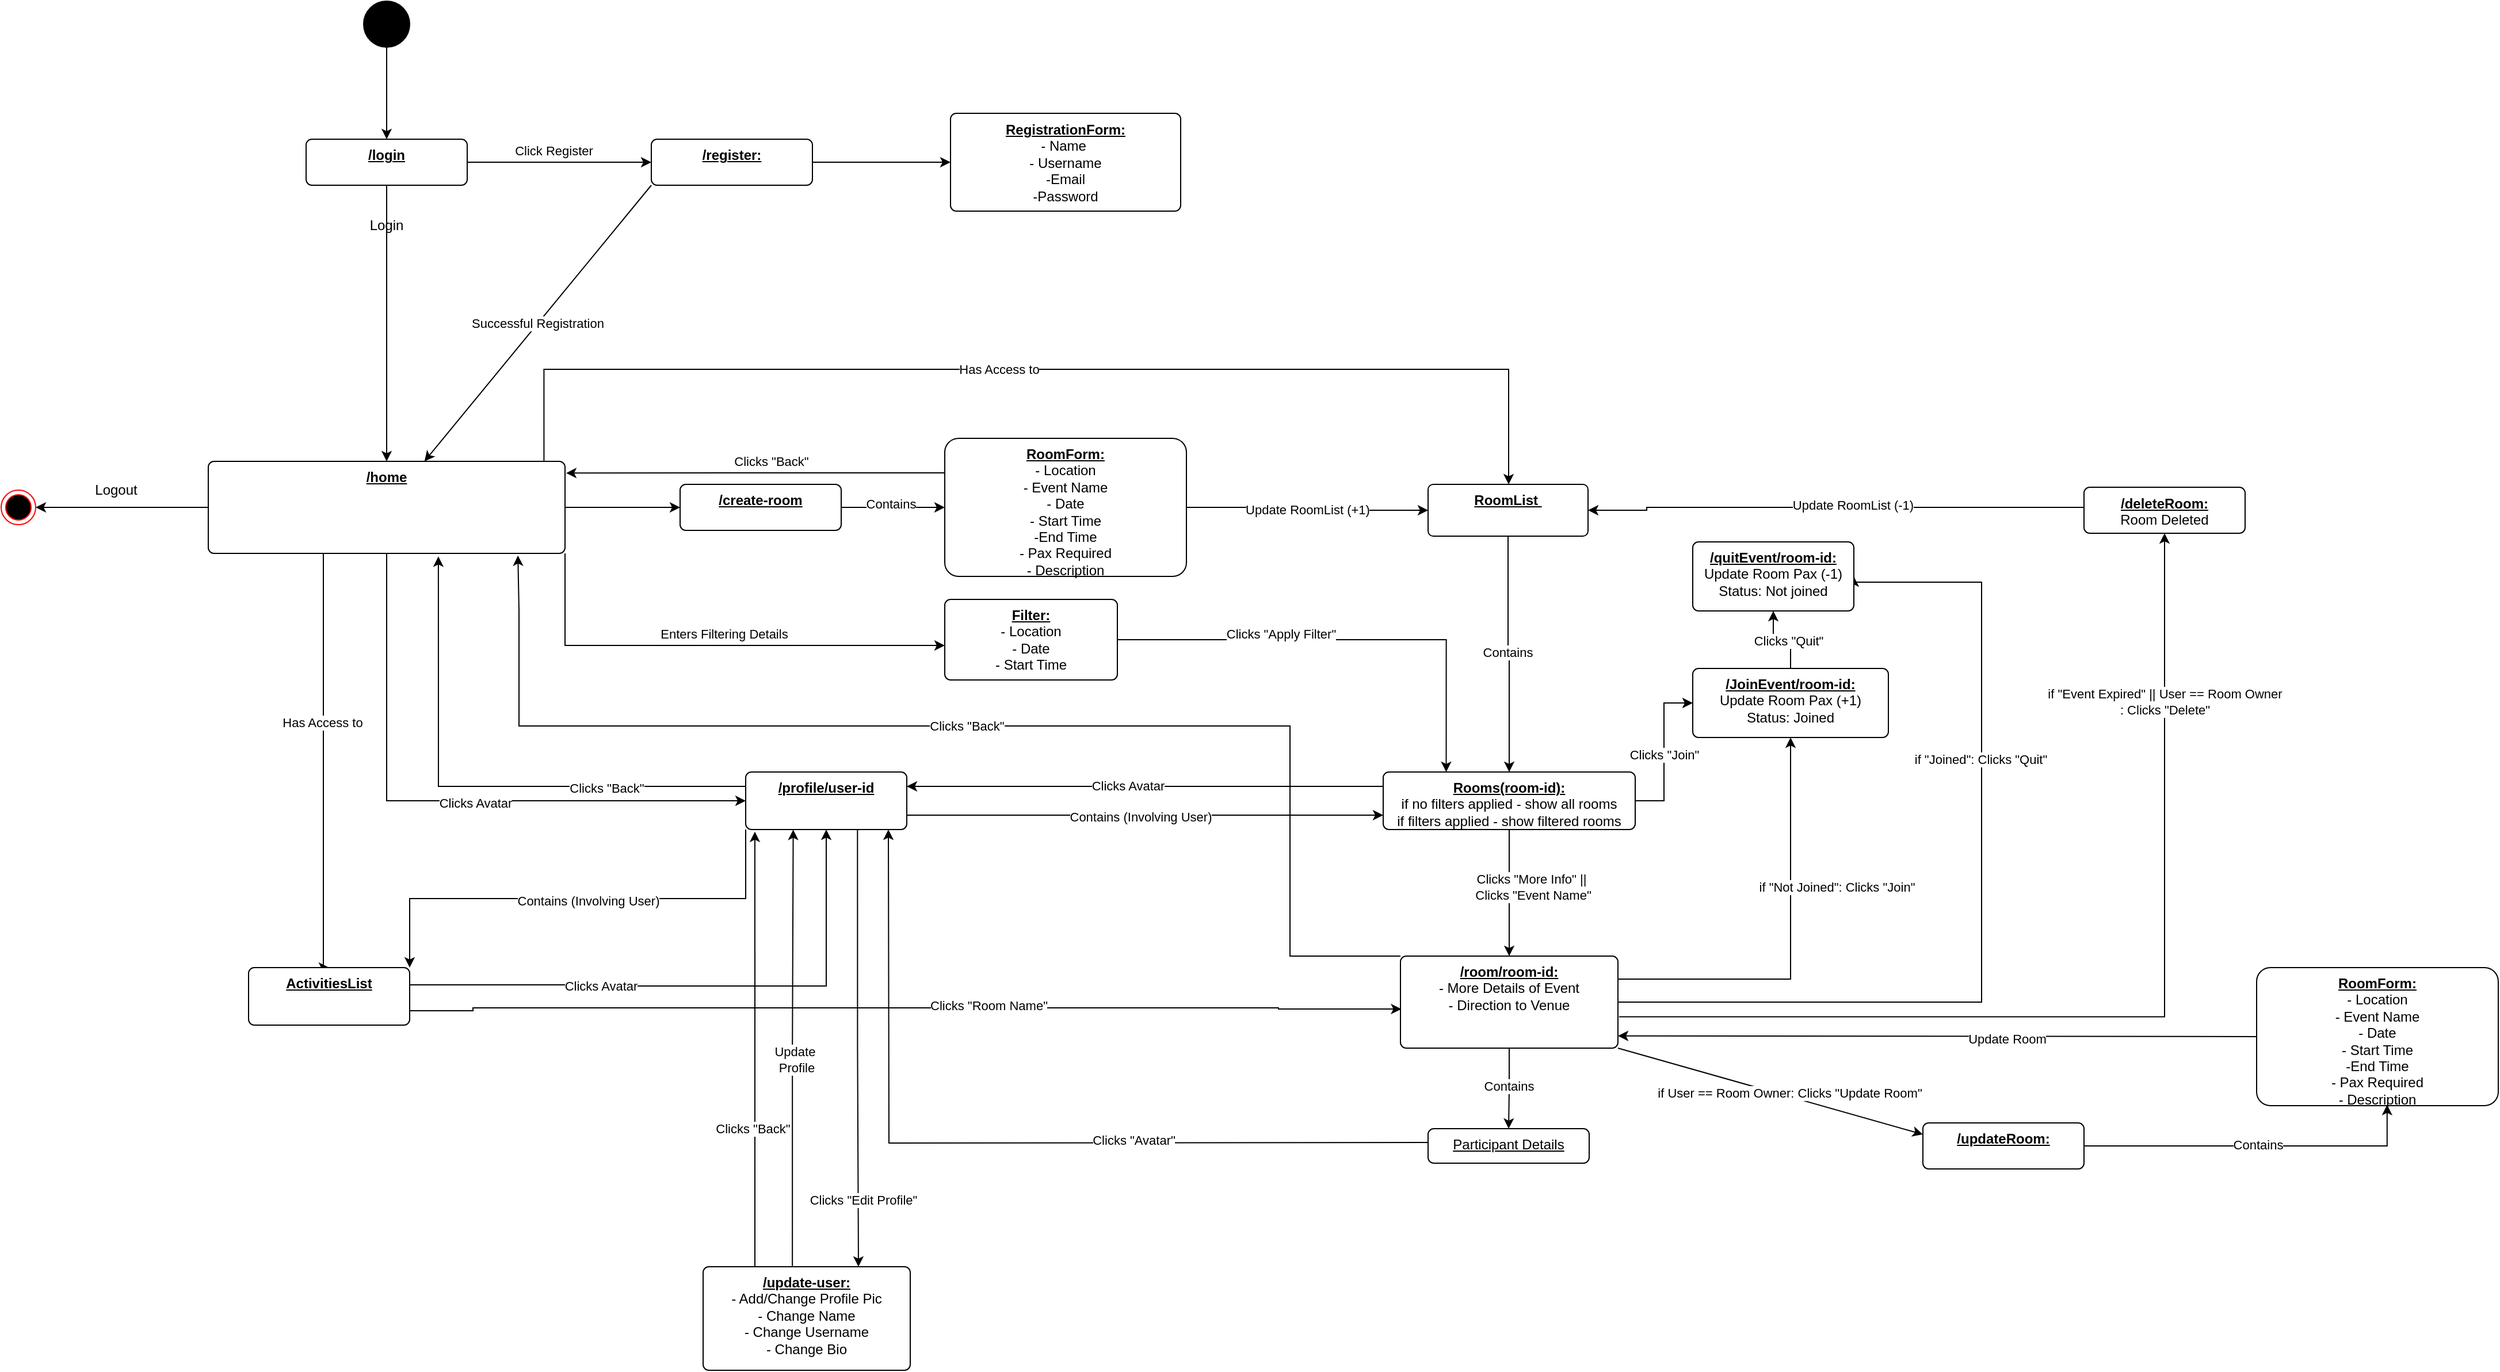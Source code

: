 <mxfile version="24.8.2">
  <diagram name="Page-1" id="kY_4-UehaZQfXs6YiRf7">
    <mxGraphModel dx="2391" dy="2523" grid="1" gridSize="10" guides="1" tooltips="1" connect="1" arrows="1" fold="1" page="1" pageScale="1" pageWidth="827" pageHeight="1169" math="0" shadow="0">
      <root>
        <mxCell id="0" />
        <mxCell id="1" parent="0" />
        <mxCell id="8T5PM7vIkm9oIY1M5KxE-1" style="edgeStyle=orthogonalEdgeStyle;rounded=0;orthogonalLoop=1;jettySize=auto;html=1;entryX=0.5;entryY=0;entryDx=0;entryDy=0;" edge="1" parent="1" source="8T5PM7vIkm9oIY1M5KxE-4" target="8T5PM7vIkm9oIY1M5KxE-12">
          <mxGeometry relative="1" as="geometry" />
        </mxCell>
        <mxCell id="8T5PM7vIkm9oIY1M5KxE-2" style="edgeStyle=orthogonalEdgeStyle;rounded=0;orthogonalLoop=1;jettySize=auto;html=1;entryX=0;entryY=0.5;entryDx=0;entryDy=0;" edge="1" parent="1" source="8T5PM7vIkm9oIY1M5KxE-4" target="8T5PM7vIkm9oIY1M5KxE-28">
          <mxGeometry relative="1" as="geometry" />
        </mxCell>
        <mxCell id="8T5PM7vIkm9oIY1M5KxE-3" value="Click Register" style="edgeLabel;html=1;align=center;verticalAlign=middle;resizable=0;points=[];" vertex="1" connectable="0" parent="8T5PM7vIkm9oIY1M5KxE-2">
          <mxGeometry y="-1" relative="1" as="geometry">
            <mxPoint x="-5" y="-11" as="offset" />
          </mxGeometry>
        </mxCell>
        <mxCell id="8T5PM7vIkm9oIY1M5KxE-4" value="&lt;b&gt;&lt;u&gt;/login&lt;/u&gt;&lt;/b&gt;" style="html=1;align=center;verticalAlign=top;rounded=1;absoluteArcSize=1;arcSize=10;dashed=0;whiteSpace=wrap;" vertex="1" parent="1">
          <mxGeometry x="305" y="40" width="140" height="40" as="geometry" />
        </mxCell>
        <mxCell id="8T5PM7vIkm9oIY1M5KxE-5" style="edgeStyle=orthogonalEdgeStyle;rounded=0;orthogonalLoop=1;jettySize=auto;html=1;entryX=0;entryY=0.5;entryDx=0;entryDy=0;exitX=0.5;exitY=1;exitDx=0;exitDy=0;" edge="1" parent="1" source="8T5PM7vIkm9oIY1M5KxE-12" target="8T5PM7vIkm9oIY1M5KxE-19">
          <mxGeometry relative="1" as="geometry">
            <mxPoint x="360" y="500" as="sourcePoint" />
          </mxGeometry>
        </mxCell>
        <mxCell id="8T5PM7vIkm9oIY1M5KxE-6" value="Clicks Avatar" style="edgeLabel;html=1;align=center;verticalAlign=middle;resizable=0;points=[];" vertex="1" connectable="0" parent="8T5PM7vIkm9oIY1M5KxE-5">
          <mxGeometry x="0.109" y="-2" relative="1" as="geometry">
            <mxPoint as="offset" />
          </mxGeometry>
        </mxCell>
        <mxCell id="8T5PM7vIkm9oIY1M5KxE-7" style="edgeStyle=orthogonalEdgeStyle;rounded=0;orthogonalLoop=1;jettySize=auto;html=1;exitX=0.319;exitY=0.981;exitDx=0;exitDy=0;exitPerimeter=0;entryX=0.5;entryY=0;entryDx=0;entryDy=0;" edge="1" parent="1" source="8T5PM7vIkm9oIY1M5KxE-12" target="8T5PM7vIkm9oIY1M5KxE-65">
          <mxGeometry relative="1" as="geometry">
            <mxPoint x="320" y="430" as="sourcePoint" />
            <mxPoint x="320" y="660" as="targetPoint" />
            <Array as="points">
              <mxPoint x="320" y="399" />
            </Array>
          </mxGeometry>
        </mxCell>
        <mxCell id="8T5PM7vIkm9oIY1M5KxE-8" value="Has Access to" style="edgeLabel;html=1;align=center;verticalAlign=middle;resizable=0;points=[];" vertex="1" connectable="0" parent="8T5PM7vIkm9oIY1M5KxE-7">
          <mxGeometry x="-0.189" y="-1" relative="1" as="geometry">
            <mxPoint as="offset" />
          </mxGeometry>
        </mxCell>
        <mxCell id="8T5PM7vIkm9oIY1M5KxE-9" style="edgeStyle=orthogonalEdgeStyle;rounded=0;orthogonalLoop=1;jettySize=auto;html=1;exitX=1;exitY=1;exitDx=0;exitDy=0;" edge="1" parent="1" source="8T5PM7vIkm9oIY1M5KxE-12">
          <mxGeometry relative="1" as="geometry">
            <mxPoint x="860" y="480" as="targetPoint" />
            <Array as="points">
              <mxPoint x="530" y="480" />
              <mxPoint x="818" y="480" />
            </Array>
          </mxGeometry>
        </mxCell>
        <mxCell id="8T5PM7vIkm9oIY1M5KxE-10" value="Enters Filtering Details" style="edgeLabel;html=1;align=center;verticalAlign=middle;resizable=0;points=[];" vertex="1" connectable="0" parent="8T5PM7vIkm9oIY1M5KxE-9">
          <mxGeometry x="0.061" y="-1" relative="1" as="geometry">
            <mxPoint y="-11" as="offset" />
          </mxGeometry>
        </mxCell>
        <mxCell id="8T5PM7vIkm9oIY1M5KxE-11" style="edgeStyle=orthogonalEdgeStyle;rounded=0;orthogonalLoop=1;jettySize=auto;html=1;entryX=1;entryY=0.5;entryDx=0;entryDy=0;" edge="1" parent="1" source="8T5PM7vIkm9oIY1M5KxE-12" target="8T5PM7vIkm9oIY1M5KxE-33">
          <mxGeometry relative="1" as="geometry" />
        </mxCell>
        <mxCell id="8T5PM7vIkm9oIY1M5KxE-12" value="&lt;b&gt;&lt;u&gt;/home&lt;/u&gt;&lt;/b&gt;" style="html=1;align=center;verticalAlign=top;rounded=1;absoluteArcSize=1;arcSize=10;dashed=0;whiteSpace=wrap;" vertex="1" parent="1">
          <mxGeometry x="220" y="320" width="310" height="80" as="geometry" />
        </mxCell>
        <mxCell id="8T5PM7vIkm9oIY1M5KxE-13" style="edgeStyle=orthogonalEdgeStyle;rounded=0;orthogonalLoop=1;jettySize=auto;html=1;entryX=0.75;entryY=0;entryDx=0;entryDy=0;exitX=0.694;exitY=1.003;exitDx=0;exitDy=0;exitPerimeter=0;" edge="1" parent="1" source="8T5PM7vIkm9oIY1M5KxE-19" target="8T5PM7vIkm9oIY1M5KxE-81">
          <mxGeometry relative="1" as="geometry">
            <mxPoint x="721.667" y="970" as="targetPoint" />
            <Array as="points" />
          </mxGeometry>
        </mxCell>
        <mxCell id="8T5PM7vIkm9oIY1M5KxE-14" value="Clicks &quot;Edit Profile&quot;" style="edgeLabel;html=1;align=center;verticalAlign=middle;resizable=0;points=[];" vertex="1" connectable="0" parent="8T5PM7vIkm9oIY1M5KxE-13">
          <mxGeometry x="0.698" y="4" relative="1" as="geometry">
            <mxPoint y="-1" as="offset" />
          </mxGeometry>
        </mxCell>
        <mxCell id="8T5PM7vIkm9oIY1M5KxE-15" style="edgeStyle=orthogonalEdgeStyle;rounded=0;orthogonalLoop=1;jettySize=auto;html=1;exitX=1;exitY=0.75;exitDx=0;exitDy=0;entryX=0;entryY=0.75;entryDx=0;entryDy=0;" edge="1" parent="1" source="8T5PM7vIkm9oIY1M5KxE-19" target="8T5PM7vIkm9oIY1M5KxE-26">
          <mxGeometry relative="1" as="geometry" />
        </mxCell>
        <mxCell id="8T5PM7vIkm9oIY1M5KxE-16" value="Contains (Involving User)" style="edgeLabel;html=1;align=center;verticalAlign=middle;resizable=0;points=[];" vertex="1" connectable="0" parent="8T5PM7vIkm9oIY1M5KxE-15">
          <mxGeometry x="0.126" y="-1" relative="1" as="geometry">
            <mxPoint x="-30" as="offset" />
          </mxGeometry>
        </mxCell>
        <mxCell id="8T5PM7vIkm9oIY1M5KxE-17" style="edgeStyle=orthogonalEdgeStyle;rounded=0;orthogonalLoop=1;jettySize=auto;html=1;exitX=0;exitY=1;exitDx=0;exitDy=0;entryX=1;entryY=0;entryDx=0;entryDy=0;" edge="1" parent="1" source="8T5PM7vIkm9oIY1M5KxE-19" target="8T5PM7vIkm9oIY1M5KxE-65">
          <mxGeometry relative="1" as="geometry" />
        </mxCell>
        <mxCell id="8T5PM7vIkm9oIY1M5KxE-18" value="Contains (Involving User)" style="edgeLabel;html=1;align=center;verticalAlign=middle;resizable=0;points=[];" vertex="1" connectable="0" parent="8T5PM7vIkm9oIY1M5KxE-17">
          <mxGeometry x="-0.347" y="2" relative="1" as="geometry">
            <mxPoint x="-63" as="offset" />
          </mxGeometry>
        </mxCell>
        <mxCell id="8T5PM7vIkm9oIY1M5KxE-19" value="&lt;b&gt;&lt;u&gt;/profile/user-id&lt;/u&gt;&lt;/b&gt;" style="html=1;align=center;verticalAlign=top;rounded=1;absoluteArcSize=1;arcSize=10;dashed=0;whiteSpace=wrap;" vertex="1" parent="1">
          <mxGeometry x="687" y="590" width="140" height="50" as="geometry" />
        </mxCell>
        <mxCell id="8T5PM7vIkm9oIY1M5KxE-20" value="" style="edgeStyle=orthogonalEdgeStyle;rounded=0;orthogonalLoop=1;jettySize=auto;html=1;exitX=0;exitY=0.25;exitDx=0;exitDy=0;entryX=1;entryY=0.25;entryDx=0;entryDy=0;" edge="1" parent="1" source="8T5PM7vIkm9oIY1M5KxE-26" target="8T5PM7vIkm9oIY1M5KxE-19">
          <mxGeometry relative="1" as="geometry" />
        </mxCell>
        <mxCell id="8T5PM7vIkm9oIY1M5KxE-21" value="Clicks Avatar" style="edgeLabel;html=1;align=center;verticalAlign=middle;resizable=0;points=[];" vertex="1" connectable="0" parent="8T5PM7vIkm9oIY1M5KxE-20">
          <mxGeometry x="0.073" y="-1" relative="1" as="geometry">
            <mxPoint as="offset" />
          </mxGeometry>
        </mxCell>
        <mxCell id="8T5PM7vIkm9oIY1M5KxE-22" style="edgeStyle=orthogonalEdgeStyle;rounded=0;orthogonalLoop=1;jettySize=auto;html=1;entryX=0;entryY=0.5;entryDx=0;entryDy=0;" edge="1" parent="1" source="8T5PM7vIkm9oIY1M5KxE-26" target="8T5PM7vIkm9oIY1M5KxE-48">
          <mxGeometry relative="1" as="geometry" />
        </mxCell>
        <mxCell id="8T5PM7vIkm9oIY1M5KxE-23" value="Clicks &quot;Join&quot;" style="edgeLabel;html=1;align=center;verticalAlign=middle;resizable=0;points=[];" vertex="1" connectable="0" parent="8T5PM7vIkm9oIY1M5KxE-22">
          <mxGeometry x="-0.026" relative="1" as="geometry">
            <mxPoint as="offset" />
          </mxGeometry>
        </mxCell>
        <mxCell id="8T5PM7vIkm9oIY1M5KxE-24" style="edgeStyle=orthogonalEdgeStyle;rounded=0;orthogonalLoop=1;jettySize=auto;html=1;entryX=0.5;entryY=0;entryDx=0;entryDy=0;" edge="1" parent="1" source="8T5PM7vIkm9oIY1M5KxE-26" target="8T5PM7vIkm9oIY1M5KxE-59">
          <mxGeometry relative="1" as="geometry" />
        </mxCell>
        <mxCell id="8T5PM7vIkm9oIY1M5KxE-25" value="Clicks &quot;More Info&quot; ||&amp;nbsp;&lt;div&gt;Clicks &quot;Event Name&quot;&lt;/div&gt;" style="edgeLabel;html=1;align=center;verticalAlign=middle;resizable=0;points=[];" vertex="1" connectable="0" parent="8T5PM7vIkm9oIY1M5KxE-24">
          <mxGeometry x="-0.088" relative="1" as="geometry">
            <mxPoint x="20" as="offset" />
          </mxGeometry>
        </mxCell>
        <mxCell id="8T5PM7vIkm9oIY1M5KxE-26" value="&lt;u&gt;&lt;b&gt;Rooms(room-id):&lt;/b&gt;&lt;/u&gt;&lt;div&gt;if no filters applied - show all rooms&lt;/div&gt;&lt;div&gt;if filters applied - show filtered rooms&lt;/div&gt;" style="html=1;align=center;verticalAlign=top;rounded=1;absoluteArcSize=1;arcSize=10;dashed=0;whiteSpace=wrap;" vertex="1" parent="1">
          <mxGeometry x="1241" y="590" width="219" height="50" as="geometry" />
        </mxCell>
        <mxCell id="8T5PM7vIkm9oIY1M5KxE-27" style="edgeStyle=orthogonalEdgeStyle;rounded=0;orthogonalLoop=1;jettySize=auto;html=1;entryX=0;entryY=0.5;entryDx=0;entryDy=0;" edge="1" parent="1" source="8T5PM7vIkm9oIY1M5KxE-28" target="8T5PM7vIkm9oIY1M5KxE-84">
          <mxGeometry relative="1" as="geometry">
            <mxPoint x="850" y="60.0" as="targetPoint" />
          </mxGeometry>
        </mxCell>
        <mxCell id="8T5PM7vIkm9oIY1M5KxE-28" value="&lt;b&gt;&lt;u&gt;/register:&lt;/u&gt;&lt;/b&gt;&lt;div&gt;&lt;br&gt;&lt;/div&gt;" style="html=1;align=center;verticalAlign=top;rounded=1;absoluteArcSize=1;arcSize=10;dashed=0;whiteSpace=wrap;" vertex="1" parent="1">
          <mxGeometry x="605" y="40" width="140" height="40" as="geometry" />
        </mxCell>
        <mxCell id="8T5PM7vIkm9oIY1M5KxE-29" value="Login" style="text;html=1;align=center;verticalAlign=middle;whiteSpace=wrap;rounded=0;" vertex="1" parent="1">
          <mxGeometry x="345" y="100" width="60" height="30" as="geometry" />
        </mxCell>
        <mxCell id="8T5PM7vIkm9oIY1M5KxE-30" value="Logout" style="text;html=1;align=center;verticalAlign=middle;whiteSpace=wrap;rounded=0;" vertex="1" parent="1">
          <mxGeometry x="110" y="330" width="60" height="30" as="geometry" />
        </mxCell>
        <mxCell id="8T5PM7vIkm9oIY1M5KxE-31" style="edgeStyle=orthogonalEdgeStyle;rounded=0;orthogonalLoop=1;jettySize=auto;html=1;entryX=0.5;entryY=0;entryDx=0;entryDy=0;" edge="1" parent="1" source="8T5PM7vIkm9oIY1M5KxE-32" target="8T5PM7vIkm9oIY1M5KxE-4">
          <mxGeometry relative="1" as="geometry" />
        </mxCell>
        <mxCell id="8T5PM7vIkm9oIY1M5KxE-32" value="" style="shape=ellipse;html=1;fillColor=strokeColor;fontSize=18;fontColor=#ffffff;" vertex="1" parent="1">
          <mxGeometry x="355" y="-80" width="40" height="40" as="geometry" />
        </mxCell>
        <mxCell id="8T5PM7vIkm9oIY1M5KxE-33" value="" style="ellipse;html=1;shape=endState;fillColor=#000000;strokeColor=#ff0000;" vertex="1" parent="1">
          <mxGeometry x="40" y="345" width="30" height="30" as="geometry" />
        </mxCell>
        <mxCell id="8T5PM7vIkm9oIY1M5KxE-34" value="Successful Registration" style="endArrow=classic;html=1;rounded=0;exitX=0;exitY=1;exitDx=0;exitDy=0;" edge="1" parent="1" source="8T5PM7vIkm9oIY1M5KxE-28" target="8T5PM7vIkm9oIY1M5KxE-12">
          <mxGeometry width="50" height="50" relative="1" as="geometry">
            <mxPoint x="515" y="350" as="sourcePoint" />
            <mxPoint x="535" y="160" as="targetPoint" />
          </mxGeometry>
        </mxCell>
        <mxCell id="8T5PM7vIkm9oIY1M5KxE-35" value="" style="endArrow=classic;html=1;rounded=0;exitX=1;exitY=0.5;exitDx=0;exitDy=0;entryX=0;entryY=0.5;entryDx=0;entryDy=0;" edge="1" parent="1" source="8T5PM7vIkm9oIY1M5KxE-12" target="8T5PM7vIkm9oIY1M5KxE-38">
          <mxGeometry width="50" height="50" relative="1" as="geometry">
            <mxPoint x="570" y="380" as="sourcePoint" />
            <mxPoint x="620" y="360" as="targetPoint" />
          </mxGeometry>
        </mxCell>
        <mxCell id="8T5PM7vIkm9oIY1M5KxE-36" value="" style="edgeStyle=orthogonalEdgeStyle;rounded=0;orthogonalLoop=1;jettySize=auto;html=1;" edge="1" parent="1" source="8T5PM7vIkm9oIY1M5KxE-38" target="8T5PM7vIkm9oIY1M5KxE-40">
          <mxGeometry relative="1" as="geometry" />
        </mxCell>
        <mxCell id="8T5PM7vIkm9oIY1M5KxE-37" value="Contains" style="edgeLabel;html=1;align=center;verticalAlign=middle;resizable=0;points=[];" vertex="1" connectable="0" parent="8T5PM7vIkm9oIY1M5KxE-36">
          <mxGeometry x="-0.056" y="3" relative="1" as="geometry">
            <mxPoint as="offset" />
          </mxGeometry>
        </mxCell>
        <mxCell id="8T5PM7vIkm9oIY1M5KxE-38" value="&lt;b&gt;&lt;u&gt;/create-room&lt;/u&gt;&lt;/b&gt;" style="html=1;align=center;verticalAlign=top;rounded=1;absoluteArcSize=1;arcSize=10;dashed=0;whiteSpace=wrap;" vertex="1" parent="1">
          <mxGeometry x="630" y="340" width="140" height="40" as="geometry" />
        </mxCell>
        <mxCell id="8T5PM7vIkm9oIY1M5KxE-39" value="Update RoomList (+1)" style="edgeStyle=orthogonalEdgeStyle;rounded=0;orthogonalLoop=1;jettySize=auto;html=1;" edge="1" parent="1" source="8T5PM7vIkm9oIY1M5KxE-40" target="8T5PM7vIkm9oIY1M5KxE-45">
          <mxGeometry x="0.004" relative="1" as="geometry">
            <mxPoint as="offset" />
          </mxGeometry>
        </mxCell>
        <mxCell id="8T5PM7vIkm9oIY1M5KxE-40" value="&lt;b&gt;&lt;u&gt;RoomForm:&lt;/u&gt;&lt;/b&gt;&lt;div&gt;- Location&lt;/div&gt;&lt;div&gt;- Event Name&lt;/div&gt;&lt;div&gt;- Date&lt;/div&gt;&lt;div&gt;- Start Time&lt;/div&gt;&lt;div&gt;-End Time&lt;/div&gt;&lt;div&gt;- Pax Required&lt;/div&gt;&lt;div&gt;- Description&lt;/div&gt;" style="rounded=1;whiteSpace=wrap;html=1;verticalAlign=top;arcSize=10;dashed=0;" vertex="1" parent="1">
          <mxGeometry x="860" y="300" width="210" height="120" as="geometry" />
        </mxCell>
        <mxCell id="8T5PM7vIkm9oIY1M5KxE-41" value="" style="edgeStyle=orthogonalEdgeStyle;rounded=0;orthogonalLoop=1;jettySize=auto;html=1;" edge="1" parent="1" source="8T5PM7vIkm9oIY1M5KxE-45" target="8T5PM7vIkm9oIY1M5KxE-26">
          <mxGeometry relative="1" as="geometry" />
        </mxCell>
        <mxCell id="8T5PM7vIkm9oIY1M5KxE-42" value="Contains" style="edgeLabel;html=1;align=center;verticalAlign=middle;resizable=0;points=[];" vertex="1" connectable="0" parent="8T5PM7vIkm9oIY1M5KxE-41">
          <mxGeometry x="-0.019" y="-1" relative="1" as="geometry">
            <mxPoint as="offset" />
          </mxGeometry>
        </mxCell>
        <mxCell id="8T5PM7vIkm9oIY1M5KxE-43" style="edgeStyle=orthogonalEdgeStyle;rounded=0;orthogonalLoop=1;jettySize=auto;html=1;entryX=0.5;entryY=0;entryDx=0;entryDy=0;exitX=0.941;exitY=-0.008;exitDx=0;exitDy=0;exitPerimeter=0;" edge="1" parent="1" source="8T5PM7vIkm9oIY1M5KxE-12" target="8T5PM7vIkm9oIY1M5KxE-45">
          <mxGeometry relative="1" as="geometry">
            <mxPoint x="1310" y="300" as="targetPoint" />
            <mxPoint x="1310.5" y="140" as="sourcePoint" />
            <Array as="points">
              <mxPoint x="512" y="240" />
              <mxPoint x="1350" y="240" />
              <mxPoint x="1350" y="340" />
            </Array>
          </mxGeometry>
        </mxCell>
        <mxCell id="8T5PM7vIkm9oIY1M5KxE-44" value="Has Access to" style="edgeLabel;html=1;align=center;verticalAlign=middle;resizable=0;points=[];" vertex="1" connectable="0" parent="8T5PM7vIkm9oIY1M5KxE-43">
          <mxGeometry x="-0.068" relative="1" as="geometry">
            <mxPoint as="offset" />
          </mxGeometry>
        </mxCell>
        <mxCell id="8T5PM7vIkm9oIY1M5KxE-45" value="&lt;b&gt;&lt;u&gt;RoomList&amp;nbsp;&lt;/u&gt;&lt;/b&gt;" style="rounded=1;whiteSpace=wrap;html=1;verticalAlign=top;arcSize=10;dashed=0;" vertex="1" parent="1">
          <mxGeometry x="1280" y="340" width="139" height="45" as="geometry" />
        </mxCell>
        <mxCell id="8T5PM7vIkm9oIY1M5KxE-46" style="edgeStyle=orthogonalEdgeStyle;rounded=0;orthogonalLoop=1;jettySize=auto;html=1;entryX=0.5;entryY=1;entryDx=0;entryDy=0;" edge="1" parent="1" source="8T5PM7vIkm9oIY1M5KxE-48" target="8T5PM7vIkm9oIY1M5KxE-60">
          <mxGeometry relative="1" as="geometry">
            <mxPoint x="1580" y="440" as="targetPoint" />
          </mxGeometry>
        </mxCell>
        <mxCell id="8T5PM7vIkm9oIY1M5KxE-47" value="Clicks &quot;Quit&quot;" style="edgeLabel;html=1;align=center;verticalAlign=middle;resizable=0;points=[];" vertex="1" connectable="0" parent="8T5PM7vIkm9oIY1M5KxE-46">
          <mxGeometry x="-0.167" y="1" relative="1" as="geometry">
            <mxPoint as="offset" />
          </mxGeometry>
        </mxCell>
        <mxCell id="8T5PM7vIkm9oIY1M5KxE-48" value="&lt;div&gt;&lt;b&gt;&lt;u&gt;/JoinEvent/room-id:&lt;/u&gt;&lt;/b&gt;&lt;/div&gt;Update Room Pax (+1)&lt;div&gt;Status: Joined&lt;/div&gt;" style="html=1;align=center;verticalAlign=top;rounded=1;absoluteArcSize=1;arcSize=10;dashed=0;whiteSpace=wrap;" vertex="1" parent="1">
          <mxGeometry x="1510" y="500" width="170" height="60" as="geometry" />
        </mxCell>
        <mxCell id="8T5PM7vIkm9oIY1M5KxE-49" style="edgeStyle=orthogonalEdgeStyle;rounded=0;orthogonalLoop=1;jettySize=auto;html=1;entryX=0.5;entryY=1;entryDx=0;entryDy=0;exitX=1;exitY=0.25;exitDx=0;exitDy=0;" edge="1" parent="1" source="8T5PM7vIkm9oIY1M5KxE-59" target="8T5PM7vIkm9oIY1M5KxE-48">
          <mxGeometry relative="1" as="geometry" />
        </mxCell>
        <mxCell id="8T5PM7vIkm9oIY1M5KxE-50" value="if &quot;Not Joined&quot;: Clicks &quot;Join&quot;" style="edgeLabel;html=1;align=center;verticalAlign=middle;resizable=0;points=[];" vertex="1" connectable="0" parent="8T5PM7vIkm9oIY1M5KxE-49">
          <mxGeometry x="-0.353" relative="1" as="geometry">
            <mxPoint x="73" y="-80" as="offset" />
          </mxGeometry>
        </mxCell>
        <mxCell id="8T5PM7vIkm9oIY1M5KxE-51" style="edgeStyle=orthogonalEdgeStyle;rounded=0;orthogonalLoop=1;jettySize=auto;html=1;entryX=1;entryY=0.5;entryDx=0;entryDy=0;" edge="1" parent="1" source="8T5PM7vIkm9oIY1M5KxE-59" target="8T5PM7vIkm9oIY1M5KxE-60">
          <mxGeometry relative="1" as="geometry">
            <mxPoint x="1760" y="360" as="targetPoint" />
            <mxPoint x="1410" y="790" as="sourcePoint" />
            <Array as="points">
              <mxPoint x="1761" y="790" />
              <mxPoint x="1761" y="425" />
            </Array>
          </mxGeometry>
        </mxCell>
        <mxCell id="8T5PM7vIkm9oIY1M5KxE-52" value="if &quot;Joined&quot;: Clicks &quot;Quit&quot;" style="edgeLabel;html=1;align=center;verticalAlign=middle;resizable=0;points=[];" vertex="1" connectable="0" parent="8T5PM7vIkm9oIY1M5KxE-51">
          <mxGeometry x="0.324" y="1" relative="1" as="geometry">
            <mxPoint as="offset" />
          </mxGeometry>
        </mxCell>
        <mxCell id="8T5PM7vIkm9oIY1M5KxE-53" style="edgeStyle=orthogonalEdgeStyle;rounded=0;orthogonalLoop=1;jettySize=auto;html=1;exitX=0;exitY=0;exitDx=0;exitDy=0;entryX=0.868;entryY=1.023;entryDx=0;entryDy=0;entryPerimeter=0;" edge="1" parent="1" source="8T5PM7vIkm9oIY1M5KxE-59" target="8T5PM7vIkm9oIY1M5KxE-12">
          <mxGeometry relative="1" as="geometry">
            <mxPoint x="540" y="490" as="targetPoint" />
            <Array as="points">
              <mxPoint x="1160" y="750" />
              <mxPoint x="1160" y="550" />
              <mxPoint x="490" y="550" />
              <mxPoint x="490" y="450" />
              <mxPoint x="489" y="450" />
            </Array>
          </mxGeometry>
        </mxCell>
        <mxCell id="8T5PM7vIkm9oIY1M5KxE-54" value="Clicks &quot;Back&quot;" style="edgeLabel;html=1;align=center;verticalAlign=middle;resizable=0;points=[];" vertex="1" connectable="0" parent="8T5PM7vIkm9oIY1M5KxE-53">
          <mxGeometry x="0.036" relative="1" as="geometry">
            <mxPoint as="offset" />
          </mxGeometry>
        </mxCell>
        <mxCell id="8T5PM7vIkm9oIY1M5KxE-55" style="edgeStyle=orthogonalEdgeStyle;rounded=0;orthogonalLoop=1;jettySize=auto;html=1;entryX=0.5;entryY=0;entryDx=0;entryDy=0;" edge="1" parent="1" source="8T5PM7vIkm9oIY1M5KxE-59" target="8T5PM7vIkm9oIY1M5KxE-73">
          <mxGeometry relative="1" as="geometry">
            <mxPoint x="1351" y="890" as="targetPoint" />
          </mxGeometry>
        </mxCell>
        <mxCell id="8T5PM7vIkm9oIY1M5KxE-56" value="Contains" style="edgeLabel;html=1;align=center;verticalAlign=middle;resizable=0;points=[];" vertex="1" connectable="0" parent="8T5PM7vIkm9oIY1M5KxE-55">
          <mxGeometry x="-0.062" y="-1" relative="1" as="geometry">
            <mxPoint as="offset" />
          </mxGeometry>
        </mxCell>
        <mxCell id="8T5PM7vIkm9oIY1M5KxE-57" style="edgeStyle=orthogonalEdgeStyle;rounded=0;orthogonalLoop=1;jettySize=auto;html=1;exitX=1.005;exitY=0.659;exitDx=0;exitDy=0;entryX=0.5;entryY=1;entryDx=0;entryDy=0;exitPerimeter=0;" edge="1" parent="1" source="8T5PM7vIkm9oIY1M5KxE-59" target="8T5PM7vIkm9oIY1M5KxE-76">
          <mxGeometry relative="1" as="geometry">
            <mxPoint x="1580" y="890" as="targetPoint" />
          </mxGeometry>
        </mxCell>
        <mxCell id="8T5PM7vIkm9oIY1M5KxE-58" value="if &quot;Event Expired&quot; || User == Room Owner&lt;div&gt;: Clicks &quot;Delete&quot;&lt;span style=&quot;caret-color: rgba(0, 0, 0, 0); color: rgba(0, 0, 0, 0); font-family: monospace; font-size: 0px; text-align: start; background-color: rgb(251, 251, 251);&quot;&gt;%3E%3Croot%3E%3CmxCell%20id%3D%220%22%2F%3E%3CmxCell%20id%3D%221%22%20parent%3D%220%22%2F%3E%3CmxCell%20id%3D%222%22%20value%3D%22%2Fprofile%2Fuser-id%22%20style%3D%22html%3D1%3Balign%3Dcenter%3BverticalAlign%3Dtop%3Brounded%3D1%3BabsoluteArcSize%3D1%3BarcSize%3D10%3Bdashed%3D0%3BwhiteSpace%3Dwrap%3B%22%20vertex%3D%221%22%20parent%3D%221%22%3E%3CmxGeometry%20x%3D%22687%22%20y%3D%22590%22%20width%3D%22140%22%20height%3D%2250%22%20as%3D%22geometry%22%2F%3E%3C%2FmxCell%3E%3C%2Froot%3E%3C%2FmxGraphModel%3E:&lt;/span&gt;&lt;/div&gt;" style="edgeLabel;html=1;align=center;verticalAlign=middle;resizable=0;points=[];" vertex="1" connectable="0" parent="8T5PM7vIkm9oIY1M5KxE-57">
          <mxGeometry x="0.536" y="1" relative="1" as="geometry">
            <mxPoint x="1" y="-61" as="offset" />
          </mxGeometry>
        </mxCell>
        <mxCell id="8T5PM7vIkm9oIY1M5KxE-59" value="&lt;u&gt;&lt;b&gt;/room/room-id:&lt;/b&gt;&lt;/u&gt;&lt;div&gt;- More Details of Event&lt;/div&gt;&lt;div&gt;- Direction to Venue&lt;/div&gt;" style="html=1;align=center;verticalAlign=top;rounded=1;absoluteArcSize=1;arcSize=10;dashed=0;whiteSpace=wrap;" vertex="1" parent="1">
          <mxGeometry x="1256" y="750" width="189" height="80" as="geometry" />
        </mxCell>
        <mxCell id="8T5PM7vIkm9oIY1M5KxE-60" value="&lt;div&gt;&lt;b&gt;&lt;u&gt;/quitEvent/room-id:&lt;/u&gt;&lt;/b&gt;&lt;/div&gt;Update Room Pax (-1)&lt;div&gt;Status: Not joined&lt;/div&gt;" style="html=1;align=center;verticalAlign=top;rounded=1;absoluteArcSize=1;arcSize=10;dashed=0;whiteSpace=wrap;" vertex="1" parent="1">
          <mxGeometry x="1510" y="390" width="140" height="60" as="geometry" />
        </mxCell>
        <mxCell id="8T5PM7vIkm9oIY1M5KxE-61" style="edgeStyle=orthogonalEdgeStyle;rounded=0;orthogonalLoop=1;jettySize=auto;html=1;" edge="1" parent="1" source="8T5PM7vIkm9oIY1M5KxE-65" target="8T5PM7vIkm9oIY1M5KxE-19">
          <mxGeometry relative="1" as="geometry">
            <mxPoint x="760" y="775" as="targetPoint" />
            <Array as="points">
              <mxPoint x="575" y="775" />
              <mxPoint x="757" y="776" />
            </Array>
          </mxGeometry>
        </mxCell>
        <mxCell id="8T5PM7vIkm9oIY1M5KxE-62" value="Clicks Avatar" style="edgeLabel;html=1;align=center;verticalAlign=middle;resizable=0;points=[];" vertex="1" connectable="0" parent="8T5PM7vIkm9oIY1M5KxE-61">
          <mxGeometry x="-0.337" y="-1" relative="1" as="geometry">
            <mxPoint as="offset" />
          </mxGeometry>
        </mxCell>
        <mxCell id="8T5PM7vIkm9oIY1M5KxE-63" style="edgeStyle=orthogonalEdgeStyle;rounded=0;orthogonalLoop=1;jettySize=auto;html=1;exitX=1;exitY=0.75;exitDx=0;exitDy=0;entryX=0.004;entryY=0.575;entryDx=0;entryDy=0;entryPerimeter=0;" edge="1" parent="1" source="8T5PM7vIkm9oIY1M5KxE-65" target="8T5PM7vIkm9oIY1M5KxE-59">
          <mxGeometry relative="1" as="geometry">
            <mxPoint x="1150" y="870" as="targetPoint" />
            <mxPoint x="450" y="800" as="sourcePoint" />
            <Array as="points">
              <mxPoint x="450" y="798" />
              <mxPoint x="450" y="795" />
              <mxPoint x="1150" y="795" />
            </Array>
          </mxGeometry>
        </mxCell>
        <mxCell id="8T5PM7vIkm9oIY1M5KxE-64" value="Clicks &quot;Room Name&quot;" style="edgeLabel;html=1;align=center;verticalAlign=middle;resizable=0;points=[];" vertex="1" connectable="0" parent="8T5PM7vIkm9oIY1M5KxE-63">
          <mxGeometry x="0.057" y="2" relative="1" as="geometry">
            <mxPoint x="48" as="offset" />
          </mxGeometry>
        </mxCell>
        <mxCell id="8T5PM7vIkm9oIY1M5KxE-65" value="&lt;b&gt;&lt;u&gt;ActivitiesList&lt;/u&gt;&lt;/b&gt;" style="html=1;align=center;verticalAlign=top;rounded=1;absoluteArcSize=1;arcSize=10;dashed=0;whiteSpace=wrap;" vertex="1" parent="1">
          <mxGeometry x="255" y="760" width="140" height="50" as="geometry" />
        </mxCell>
        <mxCell id="8T5PM7vIkm9oIY1M5KxE-66" style="edgeStyle=orthogonalEdgeStyle;rounded=0;orthogonalLoop=1;jettySize=auto;html=1;entryX=0.25;entryY=0;entryDx=0;entryDy=0;" edge="1" parent="1" source="8T5PM7vIkm9oIY1M5KxE-68" target="8T5PM7vIkm9oIY1M5KxE-26">
          <mxGeometry relative="1" as="geometry" />
        </mxCell>
        <mxCell id="8T5PM7vIkm9oIY1M5KxE-67" value="Clicks &quot;Apply Filter&quot;" style="edgeLabel;html=1;align=center;verticalAlign=middle;resizable=0;points=[];" vertex="1" connectable="0" parent="8T5PM7vIkm9oIY1M5KxE-66">
          <mxGeometry x="-0.196" y="-3" relative="1" as="geometry">
            <mxPoint x="-19" y="-8" as="offset" />
          </mxGeometry>
        </mxCell>
        <mxCell id="8T5PM7vIkm9oIY1M5KxE-68" value="&lt;u&gt;&lt;b&gt;Filter:&lt;/b&gt;&lt;/u&gt;&lt;div&gt;- Location&lt;/div&gt;&lt;div&gt;- Date&lt;/div&gt;&lt;div&gt;- Start Time&lt;/div&gt;" style="html=1;align=center;verticalAlign=top;rounded=1;absoluteArcSize=1;arcSize=10;dashed=0;whiteSpace=wrap;" vertex="1" parent="1">
          <mxGeometry x="860" y="440" width="150" height="70" as="geometry" />
        </mxCell>
        <mxCell id="8T5PM7vIkm9oIY1M5KxE-69" style="edgeStyle=orthogonalEdgeStyle;rounded=0;orthogonalLoop=1;jettySize=auto;html=1;exitX=0;exitY=0.25;exitDx=0;exitDy=0;entryX=0.645;entryY=1.033;entryDx=0;entryDy=0;entryPerimeter=0;" edge="1" parent="1" source="8T5PM7vIkm9oIY1M5KxE-19" target="8T5PM7vIkm9oIY1M5KxE-12">
          <mxGeometry relative="1" as="geometry" />
        </mxCell>
        <mxCell id="8T5PM7vIkm9oIY1M5KxE-70" value="Clicks &quot;Back&quot;" style="edgeLabel;html=1;align=center;verticalAlign=middle;resizable=0;points=[];" vertex="1" connectable="0" parent="8T5PM7vIkm9oIY1M5KxE-69">
          <mxGeometry x="-0.481" y="1" relative="1" as="geometry">
            <mxPoint as="offset" />
          </mxGeometry>
        </mxCell>
        <mxCell id="8T5PM7vIkm9oIY1M5KxE-71" style="edgeStyle=orthogonalEdgeStyle;rounded=0;orthogonalLoop=1;jettySize=auto;html=1;" edge="1" parent="1">
          <mxGeometry relative="1" as="geometry">
            <mxPoint x="1280" y="912.0" as="sourcePoint" />
            <mxPoint x="811" y="640" as="targetPoint" />
          </mxGeometry>
        </mxCell>
        <mxCell id="8T5PM7vIkm9oIY1M5KxE-72" value="Clicks &quot;Avatar&quot;" style="edgeLabel;html=1;align=center;verticalAlign=middle;resizable=0;points=[];" vertex="1" connectable="0" parent="8T5PM7vIkm9oIY1M5KxE-71">
          <mxGeometry x="-0.308" y="-3" relative="1" as="geometry">
            <mxPoint as="offset" />
          </mxGeometry>
        </mxCell>
        <mxCell id="8T5PM7vIkm9oIY1M5KxE-73" value="&lt;u&gt;Participant Details&lt;/u&gt;" style="html=1;align=center;verticalAlign=top;rounded=1;absoluteArcSize=1;arcSize=10;dashed=0;whiteSpace=wrap;" vertex="1" parent="1">
          <mxGeometry x="1280" y="900" width="140" height="30" as="geometry" />
        </mxCell>
        <mxCell id="8T5PM7vIkm9oIY1M5KxE-74" style="edgeStyle=orthogonalEdgeStyle;rounded=0;orthogonalLoop=1;jettySize=auto;html=1;entryX=1;entryY=0.5;entryDx=0;entryDy=0;exitX=0;exitY=0.5;exitDx=0;exitDy=0;" edge="1" parent="1" source="8T5PM7vIkm9oIY1M5KxE-76" target="8T5PM7vIkm9oIY1M5KxE-45">
          <mxGeometry relative="1" as="geometry">
            <mxPoint x="1470" y="430" as="targetPoint" />
            <Array as="points">
              <mxPoint x="1850" y="360" />
              <mxPoint x="1470" y="360" />
              <mxPoint x="1470" y="363" />
            </Array>
          </mxGeometry>
        </mxCell>
        <mxCell id="8T5PM7vIkm9oIY1M5KxE-75" value="Update RoomList (-1)" style="edgeLabel;html=1;align=center;verticalAlign=middle;resizable=0;points=[];" vertex="1" connectable="0" parent="8T5PM7vIkm9oIY1M5KxE-74">
          <mxGeometry x="-0.065" y="-2" relative="1" as="geometry">
            <mxPoint as="offset" />
          </mxGeometry>
        </mxCell>
        <mxCell id="8T5PM7vIkm9oIY1M5KxE-76" value="&lt;div&gt;&lt;b&gt;&lt;u&gt;/deleteRoom:&lt;/u&gt;&lt;/b&gt;&lt;/div&gt;Room Deleted" style="html=1;align=center;verticalAlign=top;rounded=1;absoluteArcSize=1;arcSize=10;dashed=0;whiteSpace=wrap;" vertex="1" parent="1">
          <mxGeometry x="1850" y="342.5" width="140" height="40" as="geometry" />
        </mxCell>
        <mxCell id="8T5PM7vIkm9oIY1M5KxE-77" style="edgeStyle=orthogonalEdgeStyle;rounded=0;orthogonalLoop=1;jettySize=auto;html=1;exitX=0;exitY=0.25;exitDx=0;exitDy=0;entryX=1.003;entryY=0.127;entryDx=0;entryDy=0;entryPerimeter=0;" edge="1" parent="1" source="8T5PM7vIkm9oIY1M5KxE-40" target="8T5PM7vIkm9oIY1M5KxE-12">
          <mxGeometry relative="1" as="geometry" />
        </mxCell>
        <mxCell id="8T5PM7vIkm9oIY1M5KxE-78" value="Clicks &quot;Back&quot;" style="edgeLabel;html=1;align=center;verticalAlign=middle;resizable=0;points=[];" vertex="1" connectable="0" parent="8T5PM7vIkm9oIY1M5KxE-77">
          <mxGeometry x="0.092" y="-2" relative="1" as="geometry">
            <mxPoint x="29" y="-8" as="offset" />
          </mxGeometry>
        </mxCell>
        <mxCell id="8T5PM7vIkm9oIY1M5KxE-79" style="edgeStyle=orthogonalEdgeStyle;rounded=0;orthogonalLoop=1;jettySize=auto;html=1;exitX=0.25;exitY=0;exitDx=0;exitDy=0;entryX=0.057;entryY=1.037;entryDx=0;entryDy=0;entryPerimeter=0;" edge="1" parent="1" source="8T5PM7vIkm9oIY1M5KxE-81" target="8T5PM7vIkm9oIY1M5KxE-19">
          <mxGeometry relative="1" as="geometry" />
        </mxCell>
        <mxCell id="8T5PM7vIkm9oIY1M5KxE-80" value="Clicks &quot;Back&quot;" style="edgeLabel;html=1;align=center;verticalAlign=middle;resizable=0;points=[];" vertex="1" connectable="0" parent="8T5PM7vIkm9oIY1M5KxE-79">
          <mxGeometry x="-0.243" y="2" relative="1" as="geometry">
            <mxPoint y="23" as="offset" />
          </mxGeometry>
        </mxCell>
        <mxCell id="8T5PM7vIkm9oIY1M5KxE-81" value="&lt;b&gt;&lt;u&gt;/update-user:&lt;/u&gt;&lt;/b&gt;&lt;div&gt;- Add/Change Profile Pic&lt;/div&gt;&lt;div&gt;- Change Name&lt;/div&gt;&lt;div&gt;- Change Username&lt;/div&gt;&lt;div&gt;- Change Bio&lt;/div&gt;" style="html=1;align=center;verticalAlign=top;rounded=1;absoluteArcSize=1;arcSize=10;dashed=0;whiteSpace=wrap;" vertex="1" parent="1">
          <mxGeometry x="650" y="1020" width="180" height="90" as="geometry" />
        </mxCell>
        <mxCell id="8T5PM7vIkm9oIY1M5KxE-82" style="edgeStyle=orthogonalEdgeStyle;rounded=0;orthogonalLoop=1;jettySize=auto;html=1;exitX=0.431;exitY=-0.007;exitDx=0;exitDy=0;entryX=0.295;entryY=1.003;entryDx=0;entryDy=0;entryPerimeter=0;exitPerimeter=0;" edge="1" parent="1" source="8T5PM7vIkm9oIY1M5KxE-81" target="8T5PM7vIkm9oIY1M5KxE-19">
          <mxGeometry relative="1" as="geometry" />
        </mxCell>
        <mxCell id="8T5PM7vIkm9oIY1M5KxE-83" value="Update&amp;nbsp;&lt;div&gt;Profile&lt;/div&gt;" style="edgeLabel;html=1;align=center;verticalAlign=middle;resizable=0;points=[];" vertex="1" connectable="0" parent="8T5PM7vIkm9oIY1M5KxE-82">
          <mxGeometry x="0.079" y="3" relative="1" as="geometry">
            <mxPoint x="5" y="25" as="offset" />
          </mxGeometry>
        </mxCell>
        <mxCell id="8T5PM7vIkm9oIY1M5KxE-84" value="&lt;b&gt;&lt;u&gt;RegistrationForm:&lt;/u&gt;&lt;/b&gt;&lt;div&gt;- Name&amp;nbsp;&lt;/div&gt;&lt;div&gt;- Username&lt;/div&gt;&lt;div&gt;-Email&lt;/div&gt;&lt;div&gt;-Password&lt;/div&gt;" style="html=1;align=center;verticalAlign=top;rounded=1;absoluteArcSize=1;arcSize=10;dashed=0;whiteSpace=wrap;" vertex="1" parent="1">
          <mxGeometry x="865" y="17.5" width="200" height="85" as="geometry" />
        </mxCell>
        <mxCell id="8T5PM7vIkm9oIY1M5KxE-85" style="edgeStyle=orthogonalEdgeStyle;rounded=0;orthogonalLoop=1;jettySize=auto;html=1;entryX=0.54;entryY=0.994;entryDx=0;entryDy=0;entryPerimeter=0;" edge="1" parent="1" source="8T5PM7vIkm9oIY1M5KxE-87" target="8T5PM7vIkm9oIY1M5KxE-90">
          <mxGeometry relative="1" as="geometry">
            <mxPoint x="1940" y="915" as="targetPoint" />
          </mxGeometry>
        </mxCell>
        <mxCell id="8T5PM7vIkm9oIY1M5KxE-86" value="Contains" style="edgeLabel;html=1;align=center;verticalAlign=middle;resizable=0;points=[];" vertex="1" connectable="0" parent="8T5PM7vIkm9oIY1M5KxE-85">
          <mxGeometry x="0.011" y="1" relative="1" as="geometry">
            <mxPoint as="offset" />
          </mxGeometry>
        </mxCell>
        <mxCell id="8T5PM7vIkm9oIY1M5KxE-87" value="&lt;div&gt;&lt;b&gt;&lt;u&gt;/updateRoom:&lt;/u&gt;&lt;/b&gt;&lt;/div&gt;" style="html=1;align=center;verticalAlign=top;rounded=1;absoluteArcSize=1;arcSize=10;dashed=0;whiteSpace=wrap;" vertex="1" parent="1">
          <mxGeometry x="1710" y="895" width="140" height="40" as="geometry" />
        </mxCell>
        <mxCell id="8T5PM7vIkm9oIY1M5KxE-88" value="" style="endArrow=classic;html=1;rounded=0;entryX=0;entryY=0.25;entryDx=0;entryDy=0;exitX=1;exitY=1;exitDx=0;exitDy=0;" edge="1" parent="1" source="8T5PM7vIkm9oIY1M5KxE-59" target="8T5PM7vIkm9oIY1M5KxE-87">
          <mxGeometry width="50" height="50" relative="1" as="geometry">
            <mxPoint x="1710" y="780" as="sourcePoint" />
            <mxPoint x="1760" y="730" as="targetPoint" />
          </mxGeometry>
        </mxCell>
        <mxCell id="8T5PM7vIkm9oIY1M5KxE-89" value="if User == Room Owner: Clicks &quot;Update Room&quot;" style="edgeLabel;html=1;align=center;verticalAlign=middle;resizable=0;points=[];" vertex="1" connectable="0" parent="8T5PM7vIkm9oIY1M5KxE-88">
          <mxGeometry x="0.116" y="4" relative="1" as="geometry">
            <mxPoint y="1" as="offset" />
          </mxGeometry>
        </mxCell>
        <mxCell id="8T5PM7vIkm9oIY1M5KxE-90" value="&lt;b&gt;&lt;u&gt;RoomForm:&lt;/u&gt;&lt;/b&gt;&lt;div&gt;- Location&lt;/div&gt;&lt;div&gt;- Event Name&lt;/div&gt;&lt;div&gt;- Date&lt;/div&gt;&lt;div&gt;- Start Time&lt;/div&gt;&lt;div&gt;-End Time&lt;/div&gt;&lt;div&gt;- Pax Required&lt;/div&gt;&lt;div&gt;- Description&lt;/div&gt;" style="rounded=1;whiteSpace=wrap;html=1;verticalAlign=top;arcSize=10;dashed=0;" vertex="1" parent="1">
          <mxGeometry x="2000" y="760" width="210" height="120" as="geometry" />
        </mxCell>
        <mxCell id="8T5PM7vIkm9oIY1M5KxE-91" value="" style="endArrow=classic;html=1;rounded=0;exitX=0;exitY=0.5;exitDx=0;exitDy=0;entryX=1;entryY=0.867;entryDx=0;entryDy=0;entryPerimeter=0;" edge="1" parent="1" source="8T5PM7vIkm9oIY1M5KxE-90" target="8T5PM7vIkm9oIY1M5KxE-59">
          <mxGeometry width="50" height="50" relative="1" as="geometry">
            <mxPoint x="1800" y="1030" as="sourcePoint" />
            <mxPoint x="1850" y="980" as="targetPoint" />
          </mxGeometry>
        </mxCell>
        <mxCell id="8T5PM7vIkm9oIY1M5KxE-92" value="Update Room" style="edgeLabel;html=1;align=center;verticalAlign=middle;resizable=0;points=[];" vertex="1" connectable="0" parent="8T5PM7vIkm9oIY1M5KxE-91">
          <mxGeometry x="-0.216" y="2" relative="1" as="geometry">
            <mxPoint as="offset" />
          </mxGeometry>
        </mxCell>
      </root>
    </mxGraphModel>
  </diagram>
</mxfile>
